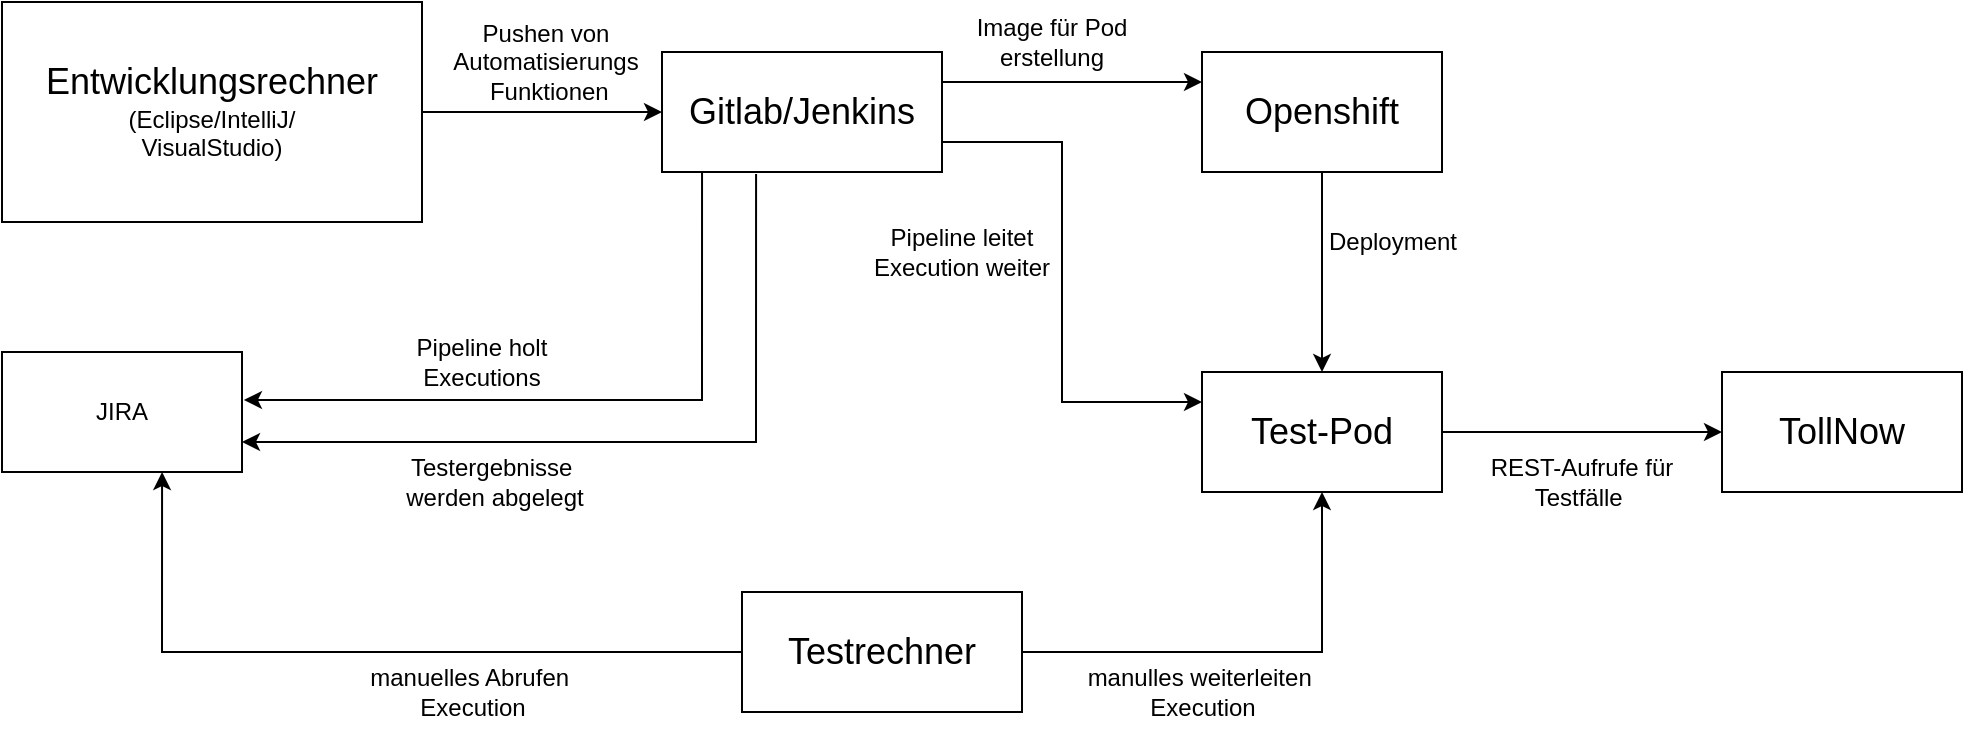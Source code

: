 <mxfile version="21.3.7" type="github">
  <diagram name="Seite-1" id="GISMydbRUjltf6MwDALM">
    <mxGraphModel dx="2183" dy="924" grid="1" gridSize="10" guides="1" tooltips="1" connect="1" arrows="1" fold="1" page="1" pageScale="1" pageWidth="827" pageHeight="1169" math="0" shadow="0">
      <root>
        <mxCell id="0" />
        <mxCell id="1" parent="0" />
        <mxCell id="sWYTQ772Na0f0fXQNi9o-1" value="&lt;font style=&quot;font-size: 18px;&quot;&gt;Entwicklungsrechner&lt;br&gt;&lt;/font&gt;(Eclipse/IntelliJ/&lt;br&gt;VisualStudio)" style="rounded=0;whiteSpace=wrap;html=1;" parent="1" vertex="1">
          <mxGeometry x="-80" y="305" width="210" height="110" as="geometry" />
        </mxCell>
        <mxCell id="okvbarDoN7U4hY6clf4D-6" style="edgeStyle=orthogonalEdgeStyle;rounded=0;orthogonalLoop=1;jettySize=auto;html=1;exitX=0.336;exitY=1.017;exitDx=0;exitDy=0;entryX=1;entryY=0.75;entryDx=0;entryDy=0;exitPerimeter=0;" parent="1" source="sWYTQ772Na0f0fXQNi9o-2" target="okvbarDoN7U4hY6clf4D-2" edge="1">
          <mxGeometry relative="1" as="geometry" />
        </mxCell>
        <mxCell id="okvbarDoN7U4hY6clf4D-11" style="edgeStyle=orthogonalEdgeStyle;rounded=0;orthogonalLoop=1;jettySize=auto;html=1;exitX=1;exitY=0.25;exitDx=0;exitDy=0;entryX=0;entryY=0.25;entryDx=0;entryDy=0;" parent="1" source="sWYTQ772Na0f0fXQNi9o-2" target="okvbarDoN7U4hY6clf4D-1" edge="1">
          <mxGeometry relative="1" as="geometry" />
        </mxCell>
        <mxCell id="okvbarDoN7U4hY6clf4D-18" style="edgeStyle=orthogonalEdgeStyle;rounded=0;orthogonalLoop=1;jettySize=auto;html=1;exitX=0.143;exitY=1;exitDx=0;exitDy=0;exitPerimeter=0;entryX=1.008;entryY=0.4;entryDx=0;entryDy=0;entryPerimeter=0;" parent="1" source="sWYTQ772Na0f0fXQNi9o-2" target="okvbarDoN7U4hY6clf4D-2" edge="1">
          <mxGeometry relative="1" as="geometry">
            <mxPoint x="110" y="470" as="targetPoint" />
          </mxGeometry>
        </mxCell>
        <mxCell id="sWYTQ772Na0f0fXQNi9o-2" value="&lt;font style=&quot;font-size: 18px;&quot;&gt;Gitlab/Jenkins&lt;/font&gt;" style="rounded=0;whiteSpace=wrap;html=1;" parent="1" vertex="1">
          <mxGeometry x="250" y="330" width="140" height="60" as="geometry" />
        </mxCell>
        <mxCell id="okvbarDoN7U4hY6clf4D-26" style="edgeStyle=orthogonalEdgeStyle;rounded=0;orthogonalLoop=1;jettySize=auto;html=1;exitX=0.5;exitY=1;exitDx=0;exitDy=0;entryX=0.5;entryY=0;entryDx=0;entryDy=0;" parent="1" source="okvbarDoN7U4hY6clf4D-1" target="okvbarDoN7U4hY6clf4D-24" edge="1">
          <mxGeometry relative="1" as="geometry" />
        </mxCell>
        <mxCell id="okvbarDoN7U4hY6clf4D-1" value="&lt;font style=&quot;font-size: 18px;&quot;&gt;Openshift&lt;/font&gt;" style="rounded=0;whiteSpace=wrap;html=1;" parent="1" vertex="1">
          <mxGeometry x="520" y="330" width="120" height="60" as="geometry" />
        </mxCell>
        <mxCell id="okvbarDoN7U4hY6clf4D-2" value="JIRA" style="rounded=0;whiteSpace=wrap;html=1;" parent="1" vertex="1">
          <mxGeometry x="-80" y="480" width="120" height="60" as="geometry" />
        </mxCell>
        <mxCell id="okvbarDoN7U4hY6clf4D-4" value="" style="endArrow=classic;html=1;rounded=0;entryX=0;entryY=0.5;entryDx=0;entryDy=0;exitX=1;exitY=0.5;exitDx=0;exitDy=0;align=center;" parent="1" source="sWYTQ772Na0f0fXQNi9o-1" target="sWYTQ772Na0f0fXQNi9o-2" edge="1">
          <mxGeometry width="50" height="50" relative="1" as="geometry">
            <mxPoint x="527" y="510" as="sourcePoint" />
            <mxPoint x="577" y="460" as="targetPoint" />
            <Array as="points">
              <mxPoint x="180" y="360" />
            </Array>
          </mxGeometry>
        </mxCell>
        <mxCell id="okvbarDoN7U4hY6clf4D-8" value="Pipeline holt Executions" style="text;html=1;strokeColor=none;fillColor=none;align=center;verticalAlign=middle;whiteSpace=wrap;rounded=0;" parent="1" vertex="1">
          <mxGeometry x="120" y="470" width="80" height="30" as="geometry" />
        </mxCell>
        <mxCell id="okvbarDoN7U4hY6clf4D-9" value="Pushen von Automatisierungs&lt;br&gt;&amp;nbsp;Funktionen" style="text;html=1;strokeColor=none;fillColor=none;align=center;verticalAlign=middle;whiteSpace=wrap;rounded=0;" parent="1" vertex="1">
          <mxGeometry x="147" y="310" width="90" height="50" as="geometry" />
        </mxCell>
        <mxCell id="okvbarDoN7U4hY6clf4D-12" value="&lt;font style=&quot;font-size: 18px;&quot;&gt;TollNow&lt;/font&gt;" style="rounded=0;whiteSpace=wrap;html=1;" parent="1" vertex="1">
          <mxGeometry x="780" y="490" width="120" height="60" as="geometry" />
        </mxCell>
        <mxCell id="okvbarDoN7U4hY6clf4D-13" value="" style="endArrow=classic;html=1;rounded=0;exitX=1;exitY=0.5;exitDx=0;exitDy=0;entryX=0;entryY=0.5;entryDx=0;entryDy=0;" parent="1" source="okvbarDoN7U4hY6clf4D-24" target="okvbarDoN7U4hY6clf4D-12" edge="1">
          <mxGeometry width="50" height="50" relative="1" as="geometry">
            <mxPoint x="637" y="420" as="sourcePoint" />
            <mxPoint x="687" y="370" as="targetPoint" />
          </mxGeometry>
        </mxCell>
        <mxCell id="okvbarDoN7U4hY6clf4D-15" value="Image für Pod erstellung" style="text;html=1;strokeColor=none;fillColor=none;align=center;verticalAlign=middle;whiteSpace=wrap;rounded=0;" parent="1" vertex="1">
          <mxGeometry x="400" y="310" width="90" height="30" as="geometry" />
        </mxCell>
        <mxCell id="okvbarDoN7U4hY6clf4D-20" value="Testergebnisse&amp;nbsp;&lt;br&gt;werden abgelegt" style="text;html=1;strokeColor=none;fillColor=none;align=center;verticalAlign=middle;whiteSpace=wrap;rounded=0;" parent="1" vertex="1">
          <mxGeometry x="120" y="530" width="93" height="30" as="geometry" />
        </mxCell>
        <mxCell id="okvbarDoN7U4hY6clf4D-21" value="" style="endArrow=classic;html=1;rounded=0;exitX=1;exitY=0.75;exitDx=0;exitDy=0;entryX=0;entryY=0.25;entryDx=0;entryDy=0;" parent="1" source="sWYTQ772Na0f0fXQNi9o-2" target="okvbarDoN7U4hY6clf4D-24" edge="1">
          <mxGeometry width="50" height="50" relative="1" as="geometry">
            <mxPoint x="390" y="420" as="sourcePoint" />
            <mxPoint x="440" y="370" as="targetPoint" />
            <Array as="points">
              <mxPoint x="450" y="375" />
              <mxPoint x="450" y="505" />
            </Array>
          </mxGeometry>
        </mxCell>
        <mxCell id="okvbarDoN7U4hY6clf4D-22" value="Pipeline leitet Execution weiter" style="text;html=1;strokeColor=none;fillColor=none;align=center;verticalAlign=middle;whiteSpace=wrap;rounded=0;" parent="1" vertex="1">
          <mxGeometry x="350" y="415" width="100" height="30" as="geometry" />
        </mxCell>
        <mxCell id="okvbarDoN7U4hY6clf4D-23" value="REST-Aufrufe für Testfälle&amp;nbsp;" style="text;html=1;strokeColor=none;fillColor=none;align=center;verticalAlign=middle;whiteSpace=wrap;rounded=0;" parent="1" vertex="1">
          <mxGeometry x="660" y="530" width="100" height="30" as="geometry" />
        </mxCell>
        <mxCell id="okvbarDoN7U4hY6clf4D-24" value="&lt;font style=&quot;font-size: 18px;&quot;&gt;Test-Pod&lt;/font&gt;" style="rounded=0;whiteSpace=wrap;html=1;" parent="1" vertex="1">
          <mxGeometry x="520" y="490" width="120" height="60" as="geometry" />
        </mxCell>
        <mxCell id="okvbarDoN7U4hY6clf4D-29" style="edgeStyle=orthogonalEdgeStyle;rounded=0;orthogonalLoop=1;jettySize=auto;html=1;exitX=0;exitY=0.5;exitDx=0;exitDy=0;entryX=0.667;entryY=1;entryDx=0;entryDy=0;entryPerimeter=0;" parent="1" source="okvbarDoN7U4hY6clf4D-25" target="okvbarDoN7U4hY6clf4D-2" edge="1">
          <mxGeometry relative="1" as="geometry" />
        </mxCell>
        <mxCell id="okvbarDoN7U4hY6clf4D-31" style="edgeStyle=orthogonalEdgeStyle;rounded=0;orthogonalLoop=1;jettySize=auto;html=1;exitX=1;exitY=0.5;exitDx=0;exitDy=0;entryX=0.5;entryY=1;entryDx=0;entryDy=0;" parent="1" source="okvbarDoN7U4hY6clf4D-25" target="okvbarDoN7U4hY6clf4D-24" edge="1">
          <mxGeometry relative="1" as="geometry" />
        </mxCell>
        <mxCell id="okvbarDoN7U4hY6clf4D-25" value="&lt;font style=&quot;font-size: 18px;&quot;&gt;Testrechner&lt;/font&gt;" style="rounded=0;whiteSpace=wrap;html=1;" parent="1" vertex="1">
          <mxGeometry x="290" y="600" width="140" height="60" as="geometry" />
        </mxCell>
        <mxCell id="okvbarDoN7U4hY6clf4D-27" value="Deployment" style="text;html=1;align=center;verticalAlign=middle;resizable=0;points=[];autosize=1;strokeColor=none;fillColor=none;" parent="1" vertex="1">
          <mxGeometry x="570" y="410" width="90" height="30" as="geometry" />
        </mxCell>
        <mxCell id="okvbarDoN7U4hY6clf4D-30" value="manuelles Abrufen&amp;nbsp;&lt;br&gt;Execution" style="text;html=1;align=center;verticalAlign=middle;resizable=0;points=[];autosize=1;strokeColor=none;fillColor=none;" parent="1" vertex="1">
          <mxGeometry x="90" y="630" width="130" height="40" as="geometry" />
        </mxCell>
        <mxCell id="okvbarDoN7U4hY6clf4D-32" value="manulles weiterleiten&amp;nbsp;&lt;br&gt;Execution&lt;br&gt;" style="text;html=1;align=center;verticalAlign=middle;resizable=0;points=[];autosize=1;strokeColor=none;fillColor=none;" parent="1" vertex="1">
          <mxGeometry x="450" y="630" width="140" height="40" as="geometry" />
        </mxCell>
      </root>
    </mxGraphModel>
  </diagram>
</mxfile>
